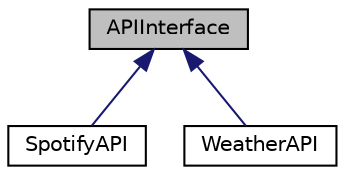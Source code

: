 digraph "APIInterface"
{
 // LATEX_PDF_SIZE
  edge [fontname="Helvetica",fontsize="10",labelfontname="Helvetica",labelfontsize="10"];
  node [fontname="Helvetica",fontsize="10",shape=record];
  Node1 [label="APIInterface",height=0.2,width=0.4,color="black", fillcolor="grey75", style="filled", fontcolor="black",tooltip="Interface to define general API object Different types of API objects implement interface (evident by..."];
  Node1 -> Node2 [dir="back",color="midnightblue",fontsize="10",style="solid",fontname="Helvetica"];
  Node2 [label="SpotifyAPI",height=0.2,width=0.4,color="black", fillcolor="white", style="filled",URL="$classSpotifyAPI.html",tooltip="Class used to interface with Spotify API Class performs Spotify API authentication using a refresh to..."];
  Node1 -> Node3 [dir="back",color="midnightblue",fontsize="10",style="solid",fontname="Helvetica"];
  Node3 [label="WeatherAPI",height=0.2,width=0.4,color="black", fillcolor="white", style="filled",URL="$classWeatherAPI.html",tooltip="Class used to interface with Weather API Class performs API call to fetch recently weather data from ..."];
}
